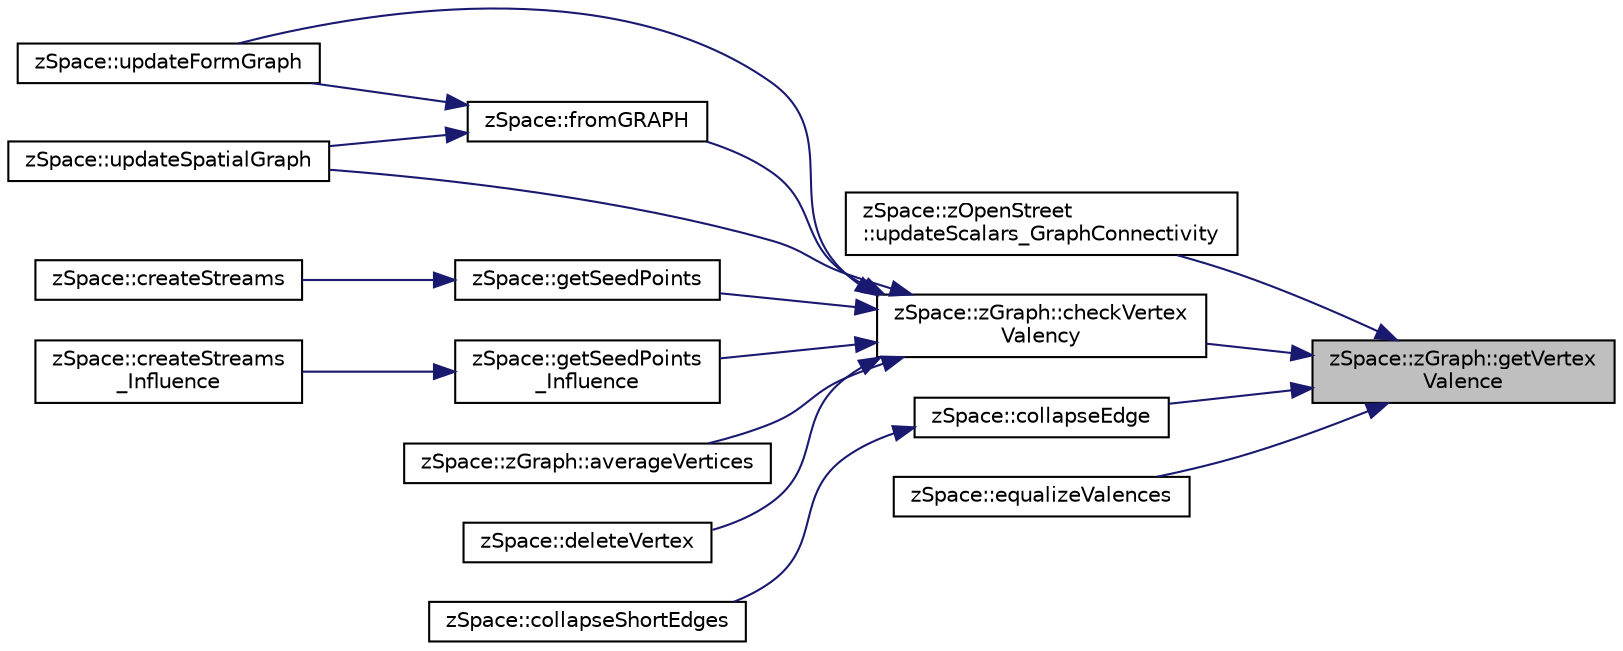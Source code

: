 digraph "zSpace::zGraph::getVertexValence"
{
 // LATEX_PDF_SIZE
  edge [fontname="Helvetica",fontsize="10",labelfontname="Helvetica",labelfontsize="10"];
  node [fontname="Helvetica",fontsize="10",shape=record];
  rankdir="RL";
  Node290 [label="zSpace::zGraph::getVertex\lValence",height=0.2,width=0.4,color="black", fillcolor="grey75", style="filled", fontcolor="black",tooltip="This method calculate the valency of the input zVertex."];
  Node290 -> Node291 [dir="back",color="midnightblue",fontsize="10",style="solid",fontname="Helvetica"];
  Node291 [label="zSpace::zOpenStreet\l::updateScalars_GraphConnectivity",height=0.2,width=0.4,color="black", fillcolor="white", style="filled",URL="$classz_space_1_1z_open_street.html#a832d06aa1ecf8fed5e82b6447a0cf278",tooltip="This method updates the scalars in the scalar field based on input graph connectivity."];
  Node290 -> Node292 [dir="back",color="midnightblue",fontsize="10",style="solid",fontname="Helvetica"];
  Node292 [label="zSpace::zGraph::checkVertex\lValency",height=0.2,width=0.4,color="black", fillcolor="white", style="filled",URL="$classz_space_1_1z_graph.html#a9e23625758374dac9bf02ac15961dfa2",tooltip="This method determines if input zVertex valency is equal to the input valence number."];
  Node292 -> Node293 [dir="back",color="midnightblue",fontsize="10",style="solid",fontname="Helvetica"];
  Node293 [label="zSpace::updateFormGraph",height=0.2,width=0.4,color="black", fillcolor="white", style="filled",URL="$group__z_polytopal.html#ga4e6850be5b5333e95b01d524d2a51d79",tooltip="This method updates the form diagram."];
  Node292 -> Node294 [dir="back",color="midnightblue",fontsize="10",style="solid",fontname="Helvetica"];
  Node294 [label="zSpace::updateSpatialGraph",height=0.2,width=0.4,color="black", fillcolor="white", style="filled",URL="$group__z_spatial_structure.html#ga1b949801964a52e7def70ec461cbd4d6",tooltip="This method updates the form diagram."];
  Node292 -> Node295 [dir="back",color="midnightblue",fontsize="10",style="solid",fontname="Helvetica"];
  Node295 [label="zSpace::getSeedPoints",height=0.2,width=0.4,color="black", fillcolor="white", style="filled",URL="$group__z_stream_lines2_d.html#ga0e134353ee94a16509a6a41f8aef3d69",tooltip="This method computes the seed points."];
  Node295 -> Node296 [dir="back",color="midnightblue",fontsize="10",style="solid",fontname="Helvetica"];
  Node296 [label="zSpace::createStreams",height=0.2,width=0.4,color="black", fillcolor="white", style="filled",URL="$group__z_stream_lines2_d.html#ga0021c3f38461af2249546285b2a40c03",tooltip="This method creates the stream lines and stores them as a graph."];
  Node292 -> Node297 [dir="back",color="midnightblue",fontsize="10",style="solid",fontname="Helvetica"];
  Node297 [label="zSpace::getSeedPoints\l_Influence",height=0.2,width=0.4,color="black", fillcolor="white", style="filled",URL="$group__z_stream_lines2_d.html#ga3560060cde4350899a0dc5dc6368df2a",tooltip="This method computes the seed points."];
  Node297 -> Node298 [dir="back",color="midnightblue",fontsize="10",style="solid",fontname="Helvetica"];
  Node298 [label="zSpace::createStreams\l_Influence",height=0.2,width=0.4,color="black", fillcolor="white", style="filled",URL="$group__z_stream_lines2_d.html#ga6cbceb22b0a8b3764486c381db97fc22",tooltip="This method creates the stream lines and stores them as a graph."];
  Node292 -> Node299 [dir="back",color="midnightblue",fontsize="10",style="solid",fontname="Helvetica"];
  Node299 [label="zSpace::zGraph::averageVertices",height=0.2,width=0.4,color="black", fillcolor="white", style="filled",URL="$classz_space_1_1z_graph.html#accb333667ce5e961ceea4148a6c1791f",tooltip="This method averages the positions of vertex except for the ones on the boundary."];
  Node292 -> Node300 [dir="back",color="midnightblue",fontsize="10",style="solid",fontname="Helvetica"];
  Node300 [label="zSpace::deleteVertex",height=0.2,width=0.4,color="black", fillcolor="white", style="filled",URL="$group__z_mesh_modifiers.html#ga20644ac4933b8ae055b0eb47a9df8420",tooltip="This method deletes the mesh vertex given by the input vertex index."];
  Node292 -> Node301 [dir="back",color="midnightblue",fontsize="10",style="solid",fontname="Helvetica"];
  Node301 [label="zSpace::fromGRAPH",height=0.2,width=0.4,color="black", fillcolor="white", style="filled",URL="$group__z_i_o___dynamics.html#ga96ee1fee284e64fb449cef68c4216aba",tooltip="This method creates a container of particles with the positions initiaised at the graph vertex positi..."];
  Node301 -> Node293 [dir="back",color="midnightblue",fontsize="10",style="solid",fontname="Helvetica"];
  Node301 -> Node294 [dir="back",color="midnightblue",fontsize="10",style="solid",fontname="Helvetica"];
  Node290 -> Node302 [dir="back",color="midnightblue",fontsize="10",style="solid",fontname="Helvetica"];
  Node302 [label="zSpace::collapseEdge",height=0.2,width=0.4,color="black", fillcolor="white", style="filled",URL="$group__z_mesh_modifiers.html#ga77533a4e95924fa8c030ba013eef1ec6",tooltip="This method collapses an edge into a vertex."];
  Node302 -> Node303 [dir="back",color="midnightblue",fontsize="10",style="solid",fontname="Helvetica"];
  Node303 [label="zSpace::collapseShortEdges",height=0.2,width=0.4,color="black", fillcolor="white", style="filled",URL="$group__z_mesh_modifiers.html#ga14350e97740cec4f835125fb286fc071",tooltip="This method collapses an edge shorter than the given minimum edge length value if the collapsing does..."];
  Node290 -> Node304 [dir="back",color="midnightblue",fontsize="10",style="solid",fontname="Helvetica"];
  Node304 [label="zSpace::equalizeValences",height=0.2,width=0.4,color="black", fillcolor="white", style="filled",URL="$group__z_mesh_modifiers.html#ga50d27f458f57c4f90fa9242b05ded2d2",tooltip="This method equalizes the vertex valences by flipping edges of the input triangulated mesh...."];
}

